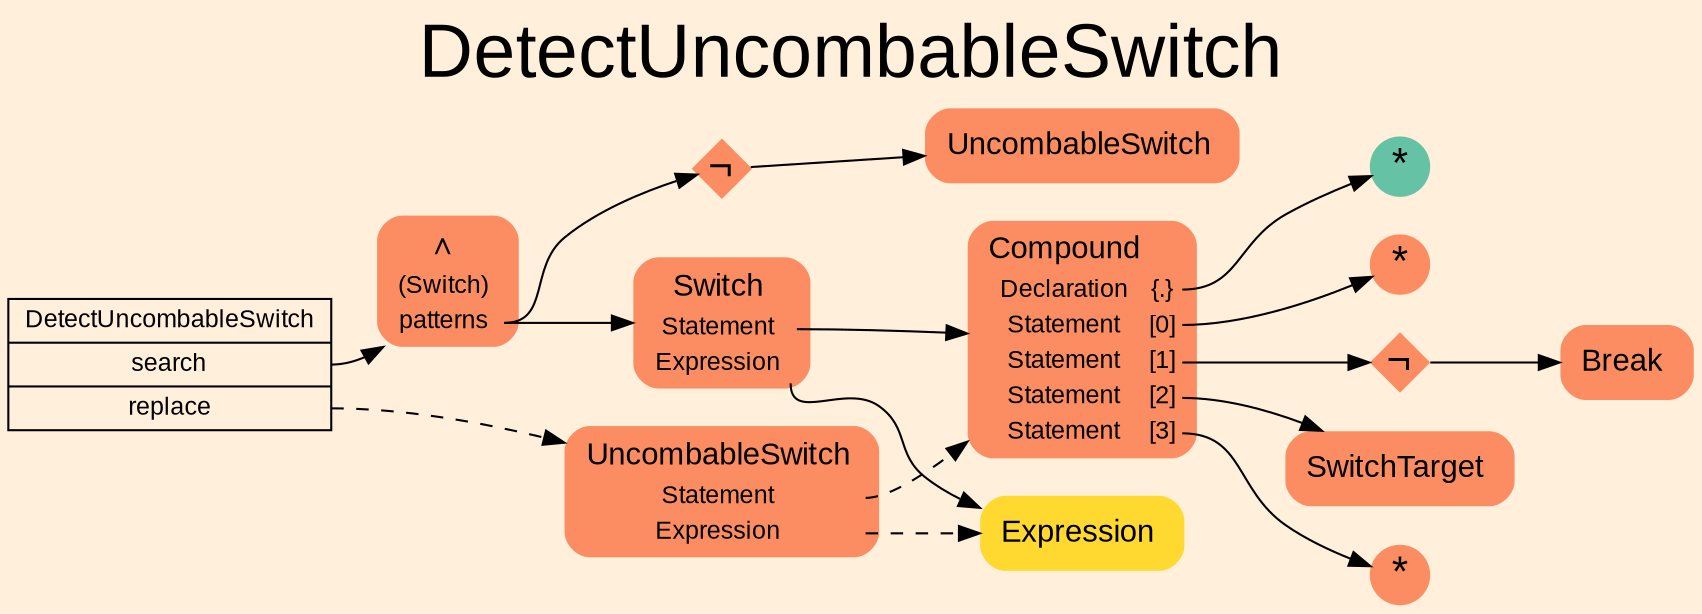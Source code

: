 digraph "DetectUncombableSwitch" {
label = "DetectUncombableSwitch"
labelloc = t
fontsize = "36"
graph [
    rankdir = "LR"
    ranksep = 0.3
    bgcolor = antiquewhite1
    color = black
    fontcolor = black
    fontname = "Arial"
];
node [
    fontname = "Arial"
];
edge [
    fontname = "Arial"
];

// -------------------- transformation figure --------------------
// -------- block CR#P18-0 ----------
"CR#P18-0" [
    shape = "record"
    fillcolor = antiquewhite1
    label = "<fixed> DetectUncombableSwitch | <port0> search | <port1> replace"
    style = "filled"
    fontsize = "12"
    color = black
    fontcolor = black
];

"CR#P18-0":port0 -> "#B-2-209" [
    color = black
    fontcolor = black
];

"CR#P18-0":port1 -> "#B-2-221" [
    style="dashed"
    color = black
    fontcolor = black
];

// -------- block #B-2-209 ----------
"#B-2-209" [
    shape = "plaintext"
    fillcolor = "/set28/2"
    label = <<TABLE BORDER="0" CELLBORDER="0" CELLSPACING="0">
     <TR><TD><FONT POINT-SIZE="15.0">∧</FONT></TD><TD></TD></TR>
     <TR><TD>(Switch)</TD><TD PORT="port0"></TD></TR>
     <TR><TD>patterns</TD><TD PORT="port1"></TD></TR>
    </TABLE>>
    style = "rounded,filled"
    fontsize = "12"
];

"#B-2-209":port1 -> "#B-2-210" [
    color = black
    fontcolor = black
];

"#B-2-209":port1 -> "#B-2-212" [
    color = black
    fontcolor = black
];

// -------- block #B-2-210 ----------
"#B-2-210" [
    shape = "diamond"
    fillcolor = "/set28/2"
    label = <¬>
    style = "filled"
    fontsize = "20"
    penwidth = 0.0
    fixedsize = true
    width = 0.4
    height = 0.4
];

"#B-2-210" -> "#B-2-211" [
    color = black
    fontcolor = black
];

// -------- block #B-2-211 ----------
"#B-2-211" [
    shape = "plaintext"
    fillcolor = "/set28/2"
    label = <<TABLE BORDER="0" CELLBORDER="0" CELLSPACING="0">
     <TR><TD><FONT POINT-SIZE="15.0">UncombableSwitch</FONT></TD><TD></TD></TR>
    </TABLE>>
    style = "rounded,filled"
    fontsize = "12"
];

// -------- block #B-2-212 ----------
"#B-2-212" [
    shape = "plaintext"
    fillcolor = "/set28/2"
    label = <<TABLE BORDER="0" CELLBORDER="0" CELLSPACING="0">
     <TR><TD><FONT POINT-SIZE="15.0">Switch</FONT></TD><TD></TD></TR>
     <TR><TD>Statement</TD><TD PORT="port0"></TD></TR>
     <TR><TD>Expression</TD><TD PORT="port1"></TD></TR>
    </TABLE>>
    style = "rounded,filled"
    fontsize = "12"
];

"#B-2-212":port0 -> "#B-2-214" [
    color = black
    fontcolor = black
];

"#B-2-212":port1 -> "#B-2-213" [
    color = black
    fontcolor = black
];

// -------- block #B-2-214 ----------
"#B-2-214" [
    shape = "plaintext"
    fillcolor = "/set28/2"
    label = <<TABLE BORDER="0" CELLBORDER="0" CELLSPACING="0">
     <TR><TD><FONT POINT-SIZE="15.0">Compound</FONT></TD><TD></TD></TR>
     <TR><TD>Declaration</TD><TD PORT="port0">{.}</TD></TR>
     <TR><TD>Statement</TD><TD PORT="port1">[0]</TD></TR>
     <TR><TD>Statement</TD><TD PORT="port2">[1]</TD></TR>
     <TR><TD>Statement</TD><TD PORT="port3">[2]</TD></TR>
     <TR><TD>Statement</TD><TD PORT="port4">[3]</TD></TR>
    </TABLE>>
    style = "rounded,filled"
    fontsize = "12"
];

"#B-2-214":port0 -> "#B-2-215" [
    color = black
    fontcolor = black
];

"#B-2-214":port1 -> "#B-2-216" [
    color = black
    fontcolor = black
];

"#B-2-214":port2 -> "#B-2-218" [
    color = black
    fontcolor = black
];

"#B-2-214":port3 -> "#B-2-220" [
    color = black
    fontcolor = black
];

"#B-2-214":port4 -> "#B-2-217" [
    color = black
    fontcolor = black
];

// -------- block #B-2-215 ----------
"#B-2-215" [
    shape = "circle"
    fillcolor = "/set28/1"
    label = <*>
    style = "filled"
    fontsize = "20"
    penwidth = 0.0
    fixedsize = true
    width = 0.4
    height = 0.4
];

// -------- block #B-2-216 ----------
"#B-2-216" [
    shape = "circle"
    fillcolor = "/set28/2"
    label = <*>
    style = "filled"
    fontsize = "20"
    penwidth = 0.0
    fixedsize = true
    width = 0.4
    height = 0.4
];

// -------- block #B-2-218 ----------
"#B-2-218" [
    shape = "diamond"
    fillcolor = "/set28/2"
    label = <¬>
    style = "filled"
    fontsize = "20"
    penwidth = 0.0
    fixedsize = true
    width = 0.4
    height = 0.4
];

"#B-2-218" -> "#B-2-219" [
    color = black
    fontcolor = black
];

// -------- block #B-2-219 ----------
"#B-2-219" [
    shape = "plaintext"
    fillcolor = "/set28/2"
    label = <<TABLE BORDER="0" CELLBORDER="0" CELLSPACING="0">
     <TR><TD><FONT POINT-SIZE="15.0">Break</FONT></TD><TD></TD></TR>
    </TABLE>>
    style = "rounded,filled"
    fontsize = "12"
];

// -------- block #B-2-220 ----------
"#B-2-220" [
    shape = "plaintext"
    fillcolor = "/set28/2"
    label = <<TABLE BORDER="0" CELLBORDER="0" CELLSPACING="0">
     <TR><TD><FONT POINT-SIZE="15.0">SwitchTarget</FONT></TD><TD></TD></TR>
    </TABLE>>
    style = "rounded,filled"
    fontsize = "12"
];

// -------- block #B-2-217 ----------
"#B-2-217" [
    shape = "circle"
    fillcolor = "/set28/2"
    label = <*>
    style = "filled"
    fontsize = "20"
    penwidth = 0.0
    fixedsize = true
    width = 0.4
    height = 0.4
];

// -------- block #B-2-213 ----------
"#B-2-213" [
    shape = "plaintext"
    fillcolor = "/set28/6"
    label = <<TABLE BORDER="0" CELLBORDER="0" CELLSPACING="0">
     <TR><TD><FONT POINT-SIZE="15.0">Expression</FONT></TD><TD></TD></TR>
    </TABLE>>
    style = "rounded,filled"
    fontsize = "12"
];

// -------- block #B-2-221 ----------
"#B-2-221" [
    shape = "plaintext"
    fillcolor = "/set28/2"
    label = <<TABLE BORDER="0" CELLBORDER="0" CELLSPACING="0">
     <TR><TD><FONT POINT-SIZE="15.0">UncombableSwitch</FONT></TD><TD></TD></TR>
     <TR><TD>Statement</TD><TD PORT="port0"></TD></TR>
     <TR><TD>Expression</TD><TD PORT="port1"></TD></TR>
    </TABLE>>
    style = "rounded,filled"
    fontsize = "12"
];

"#B-2-221":port0 -> "#B-2-214" [
    style="dashed"
    color = black
    fontcolor = black
];

"#B-2-221":port1 -> "#B-2-213" [
    style="dashed"
    color = black
    fontcolor = black
];


}
